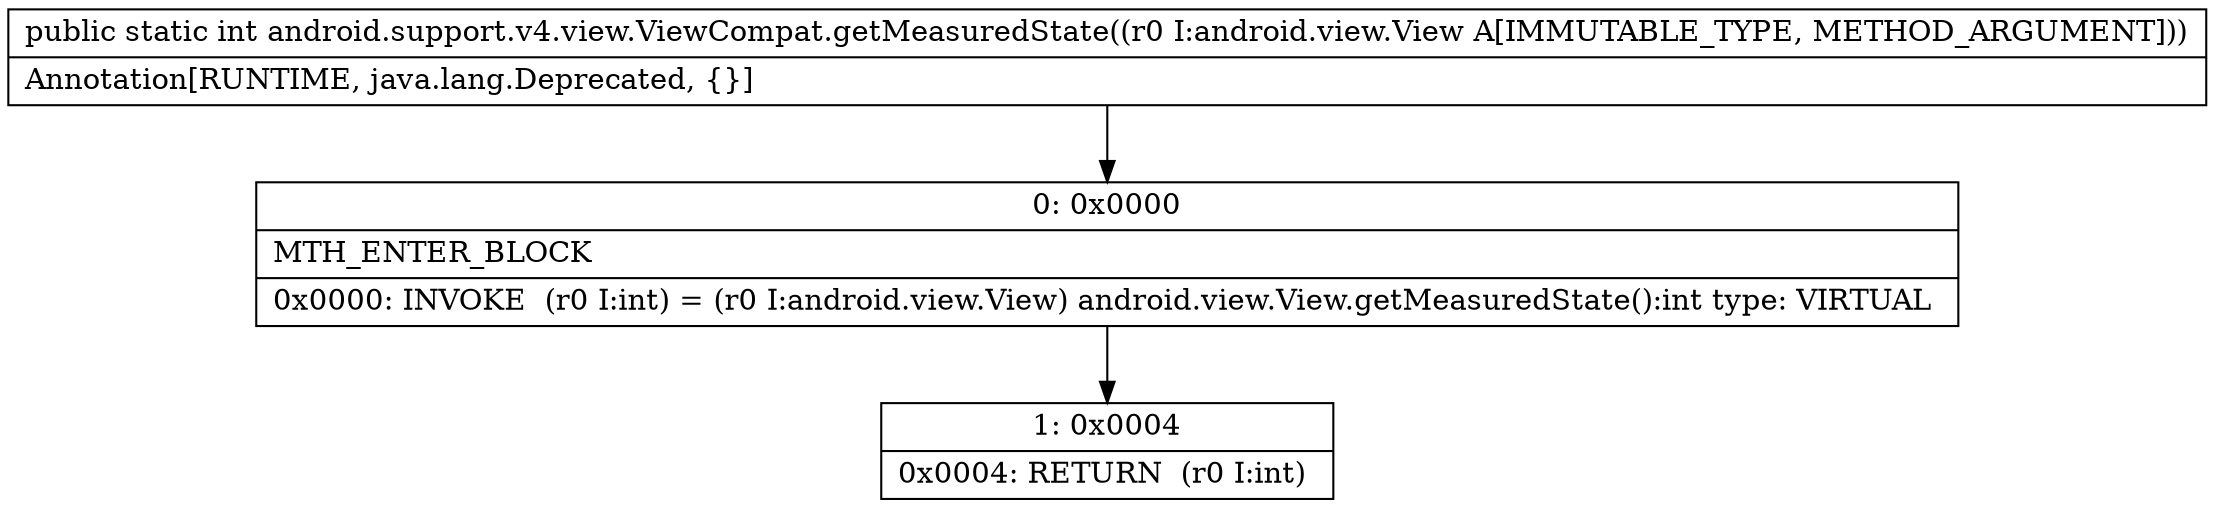 digraph "CFG forandroid.support.v4.view.ViewCompat.getMeasuredState(Landroid\/view\/View;)I" {
Node_0 [shape=record,label="{0\:\ 0x0000|MTH_ENTER_BLOCK\l|0x0000: INVOKE  (r0 I:int) = (r0 I:android.view.View) android.view.View.getMeasuredState():int type: VIRTUAL \l}"];
Node_1 [shape=record,label="{1\:\ 0x0004|0x0004: RETURN  (r0 I:int) \l}"];
MethodNode[shape=record,label="{public static int android.support.v4.view.ViewCompat.getMeasuredState((r0 I:android.view.View A[IMMUTABLE_TYPE, METHOD_ARGUMENT]))  | Annotation[RUNTIME, java.lang.Deprecated, \{\}]\l}"];
MethodNode -> Node_0;
Node_0 -> Node_1;
}

